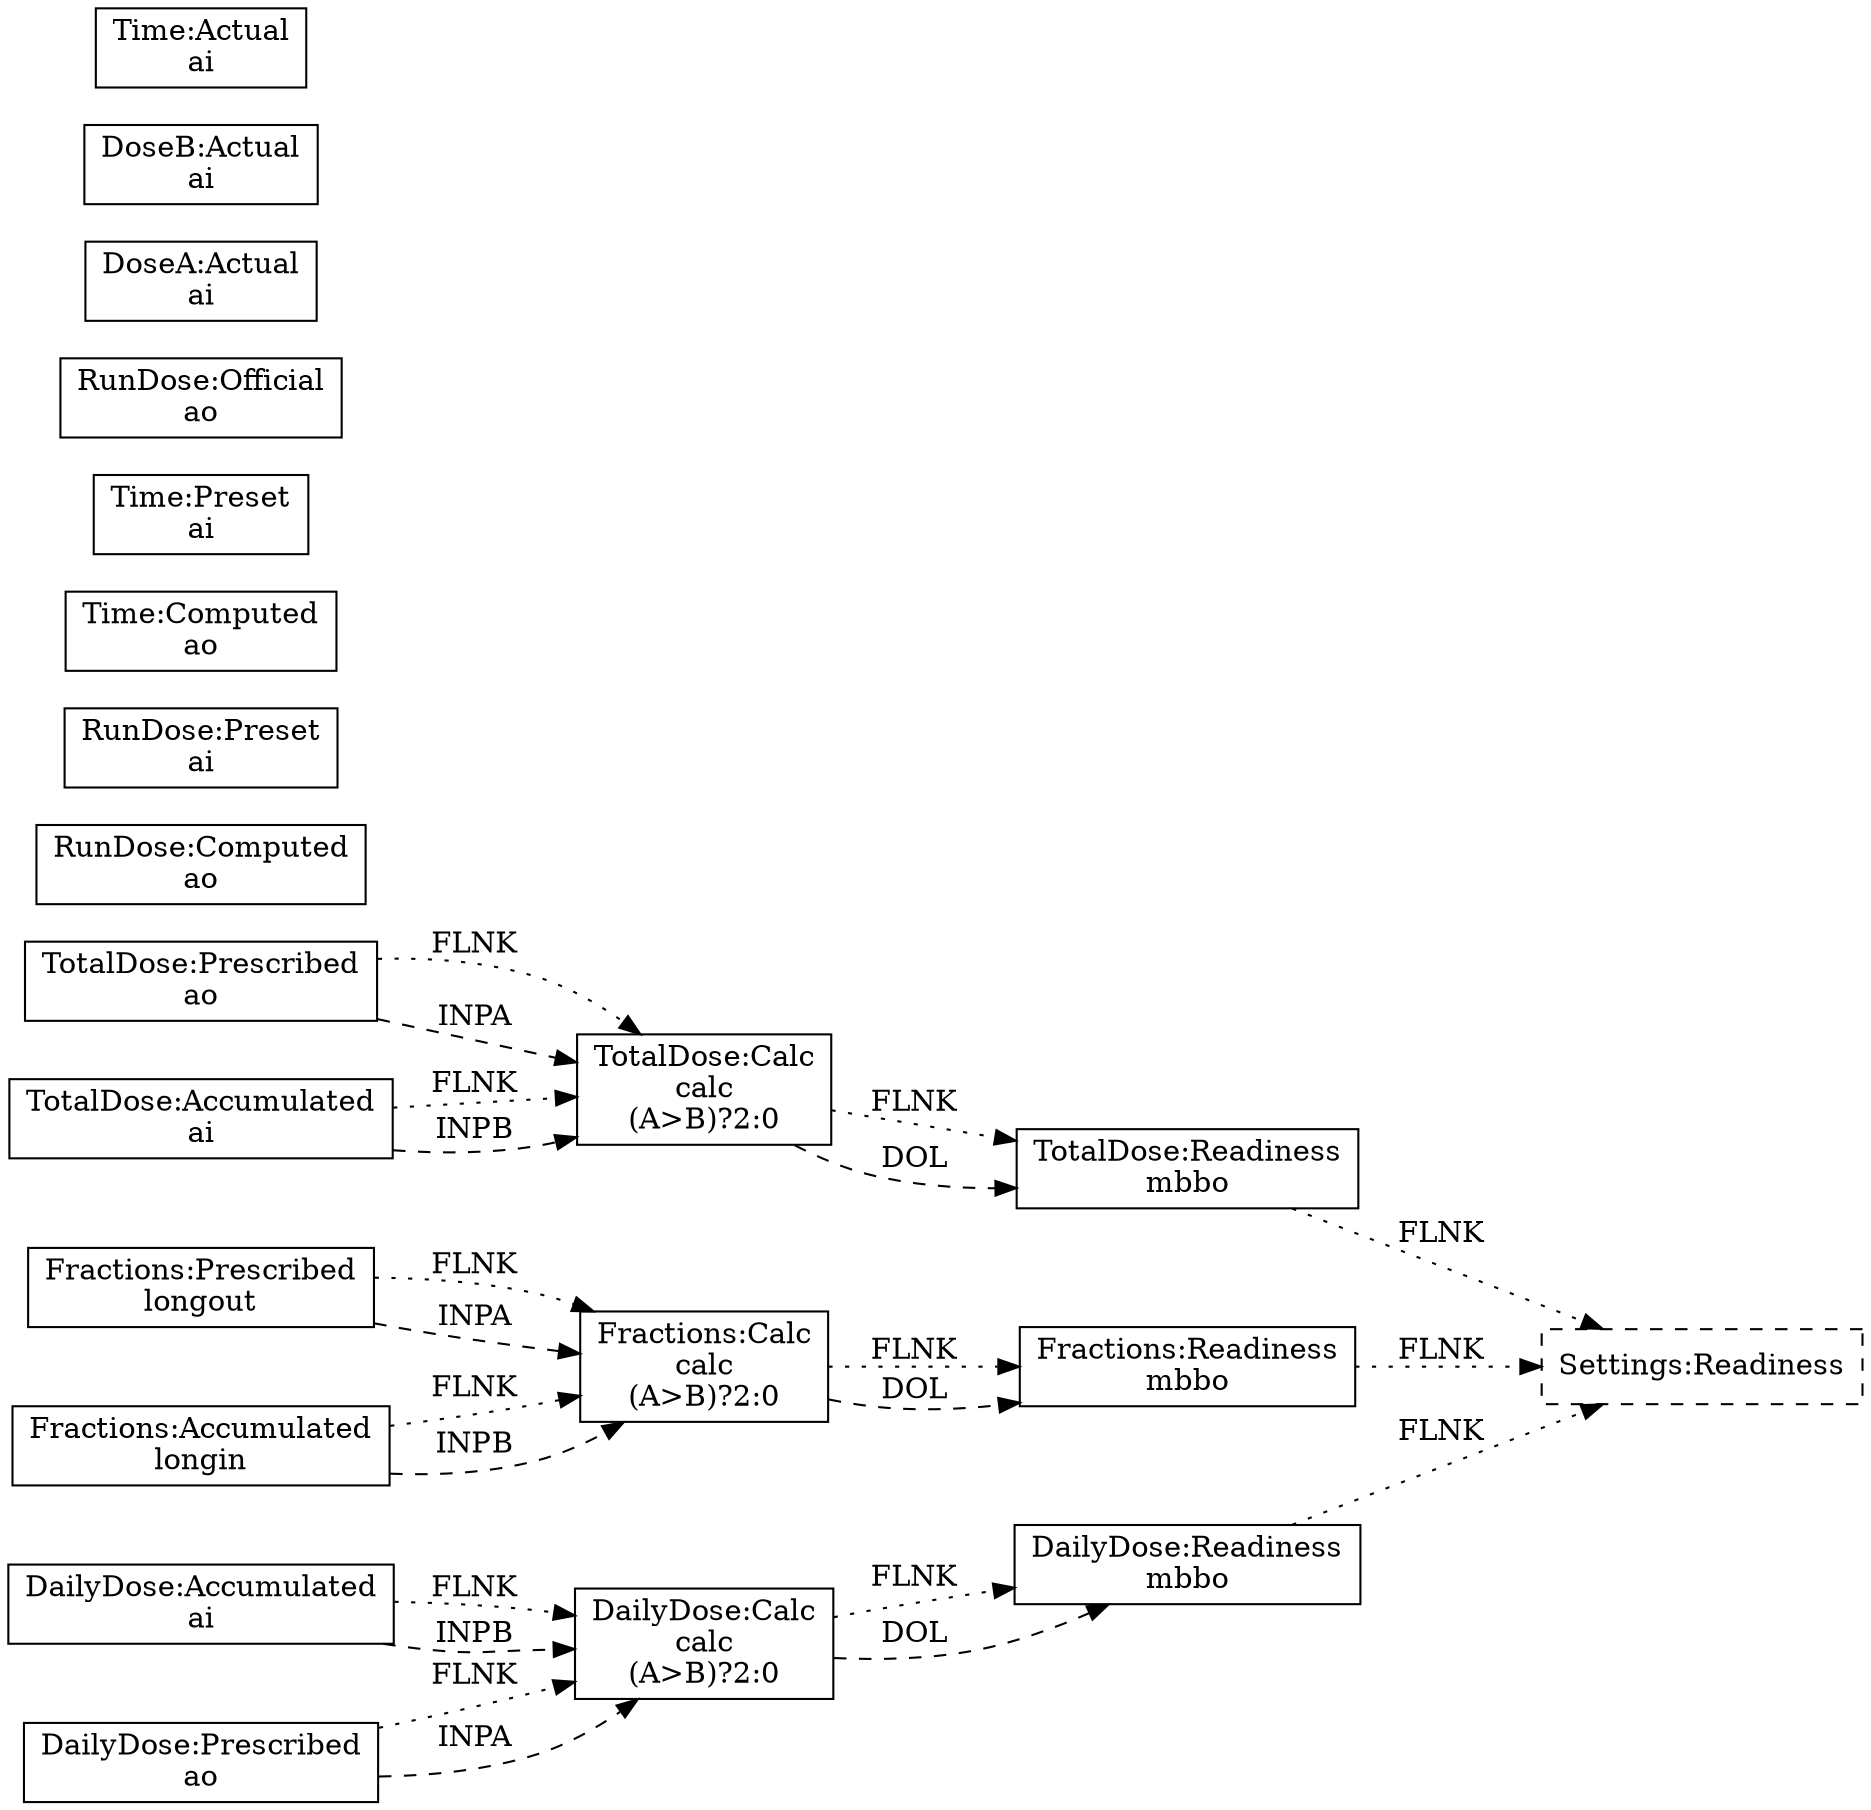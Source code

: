 digraph dosimetry_subs {
  rankdir=LR;

  "Fractions:Prescribed" [ shape=box, label="Fractions:Prescribed\nlongout" ]
  "Fractions:Prescribed" -> "Fractions:Calc" [ label="FLNK  ", style="dotted" ]
  "Fractions:Accumulated" [ shape=box, label="Fractions:Accumulated\nlongin" ]
  "Fractions:Accumulated" -> "Fractions:Calc" [ label="FLNK  ", style="dotted" ]
  "Fractions:Calc" [ shape=box, label="Fractions:Calc\ncalc\n(A>B)?2:0" ]
  "Fractions:Accumulated" -> "Fractions:Calc" [ label="INPB  ", style="dashed" ]
  "Fractions:Prescribed" -> "Fractions:Calc" [ label="INPA  ", style="dashed" ]
  "Fractions:Calc" -> "Fractions:Readiness" [ label="FLNK  ", style="dotted" ]
  "Fractions:Readiness" [ shape=box, label="Fractions:Readiness\nmbbo" ]
  "Fractions:Calc" -> "Fractions:Readiness" [ label="DOL  ", style="dashed" ]
  "Fractions:Readiness" -> "Settings:Readiness" [ label="FLNK  ", style="dotted" ]
  "TotalDose:Prescribed" [ shape=box, label="TotalDose:Prescribed\nao" ]
  "TotalDose:Prescribed" -> "TotalDose:Calc" [ label="FLNK  ", style="dotted" ]
  "TotalDose:Accumulated" [ shape=box, label="TotalDose:Accumulated\nai" ]
  "TotalDose:Accumulated" -> "TotalDose:Calc" [ label="FLNK  ", style="dotted" ]
  "TotalDose:Calc" [ shape=box, label="TotalDose:Calc\ncalc\n(A>B)?2:0" ]
  "TotalDose:Accumulated" -> "TotalDose:Calc" [ label="INPB  ", style="dashed" ]
  "TotalDose:Prescribed" -> "TotalDose:Calc" [ label="INPA  ", style="dashed" ]
  "TotalDose:Calc" -> "TotalDose:Readiness" [ label="FLNK  ", style="dotted" ]
  "TotalDose:Readiness" [ shape=box, label="TotalDose:Readiness\nmbbo" ]
  "TotalDose:Calc" -> "TotalDose:Readiness" [ label="DOL  ", style="dashed" ]
  "TotalDose:Readiness" -> "Settings:Readiness" [ label="FLNK  ", style="dotted" ]
  "DailyDose:Prescribed" [ shape=box, label="DailyDose:Prescribed\nao" ]
  "DailyDose:Prescribed" -> "DailyDose:Calc" [ label="FLNK  ", style="dotted" ]
  "DailyDose:Accumulated" [ shape=box, label="DailyDose:Accumulated\nai" ]
  "DailyDose:Accumulated" -> "DailyDose:Calc" [ label="FLNK  ", style="dotted" ]
  "DailyDose:Calc" [ shape=box, label="DailyDose:Calc\ncalc\n(A>B)?2:0" ]
  "DailyDose:Accumulated" -> "DailyDose:Calc" [ label="INPB  ", style="dashed" ]
  "DailyDose:Prescribed" -> "DailyDose:Calc" [ label="INPA  ", style="dashed" ]
  "DailyDose:Calc" -> "DailyDose:Readiness" [ label="FLNK  ", style="dotted" ]
  "DailyDose:Readiness" [ shape=box, label="DailyDose:Readiness\nmbbo" ]
  "DailyDose:Calc" -> "DailyDose:Readiness" [ label="DOL  ", style="dashed" ]
  "DailyDose:Readiness" -> "Settings:Readiness" [ label="FLNK  ", style="dotted" ]
  "RunDose:Computed" [ shape=box, label="RunDose:Computed\nao" ]
  "RunDose:Preset" [ shape=box, label="RunDose:Preset\nai" ]
  "Time:Computed" [ shape=box, label="Time:Computed\nao" ]
  "Time:Preset" [ shape=box, label="Time:Preset\nai" ]
  "RunDose:Official" [ shape=box, label="RunDose:Official\nao" ]
  "DoseA:Actual" [ shape=box, label="DoseA:Actual\nai" ]
  "DoseB:Actual" [ shape=box, label="DoseB:Actual\nai" ]
  "Time:Actual" [ shape=box, label="Time:Actual\nai" ]
  "Settings:Readiness" [ shape=box, style=dashed ]

}
